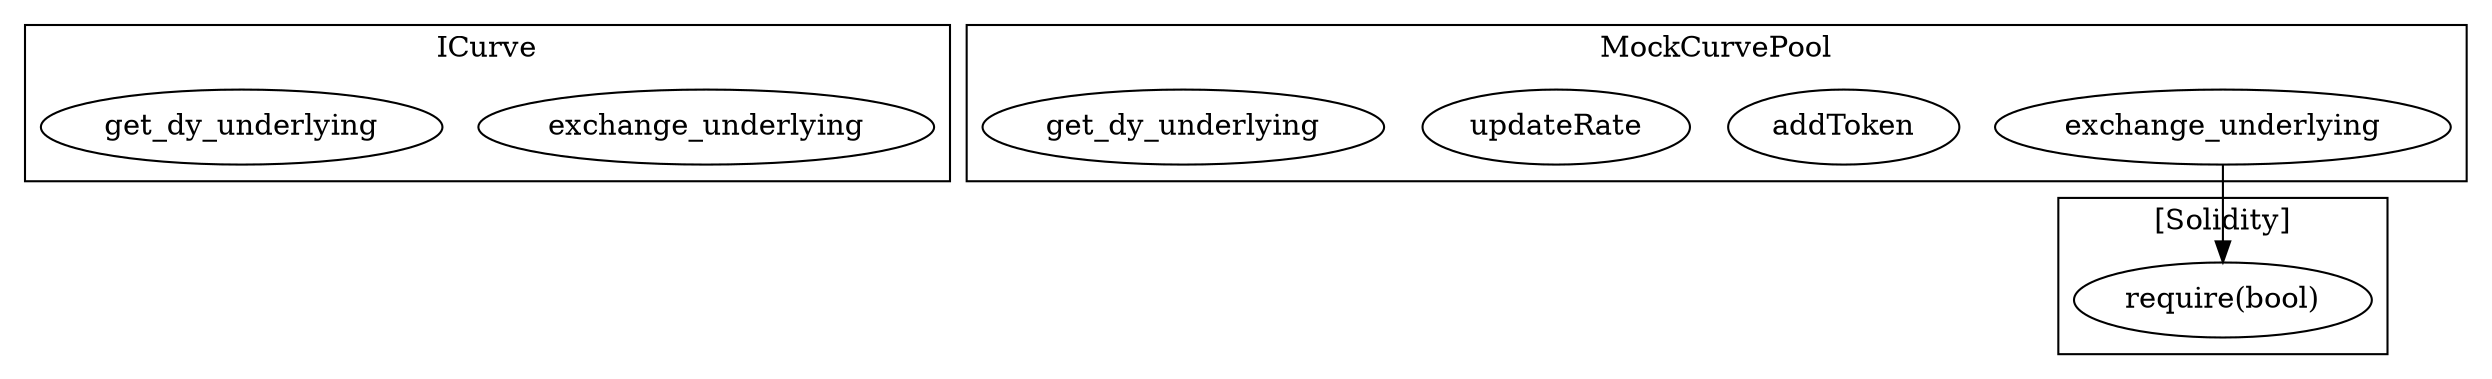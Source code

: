 strict digraph {
subgraph cluster_5986_ICurve {
label = "ICurve"
"5986_exchange_underlying" [label="exchange_underlying"]
"5986_get_dy_underlying" [label="get_dy_underlying"]
}subgraph cluster_4381_MockCurvePool {
label = "MockCurvePool"
"4381_exchange_underlying" [label="exchange_underlying"]
"4381_addToken" [label="addToken"]
"4381_updateRate" [label="updateRate"]
"4381_get_dy_underlying" [label="get_dy_underlying"]
}subgraph cluster_solidity {
label = "[Solidity]"
"require(bool)" 
"4381_exchange_underlying" -> "require(bool)"
}
}